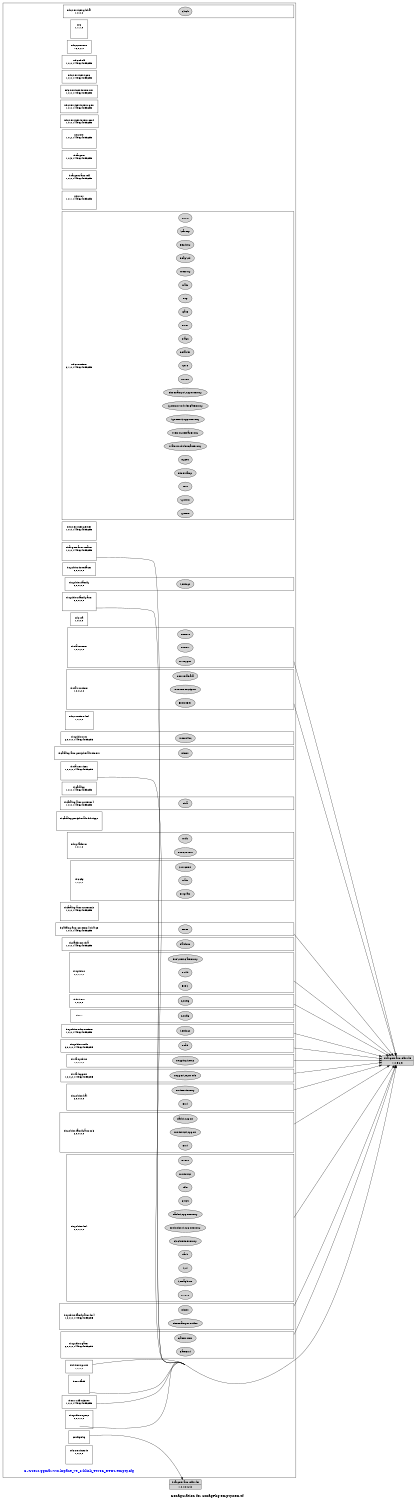 digraph configuration {
    size="7.5,10";
    rankdir=LR;
    ranksep=".50 equally";
    concentrate=true;
    compound=true;
    label="\nConfiguration for configPkg/empty.xem4f"
  node [font=Helvetica, fontsize=14, fontcolor=black];  subgraph cluster0 {label=""; __cfg [label="C:/Users/ggmar/workspace_v9_2/blink_TM4C_RTOS/empty.cfg", color=white, fontcolor=blue];
    node [font=Helvetica, fontsize=10];    subgraph cluster1 {
        label="";
        xdc_services_global__top [shape=box,label="xdc.services.global\n1,0,0,0", color=white];
        xdc_services_global__bot [shape=point,label="", style=invis];
        xdc_services_global_Clock [style=filled,fillcolor=lightgray, label="Clock"];
        xdc_services_global__top -> xdc_services_global_Clock[style=invis];
        xdc_services_global_Clock -> xdc_services_global__bot[style=invis];
    }
    subgraph cluster2 {
        label="";
        xdc__top [shape=box,label="xdc\n1,1,1,0", color=white];
        xdc__bot [shape=point,label="", style=invis];
    }
    subgraph cluster3 {
        label="";
        xdc_corevers__top [shape=box,label="xdc.corevers\n16,0,2,0", color=white];
    }
    subgraph cluster4 {
        label="";
        xdc_shelf__top [shape=box,label="xdc.shelf\n1,0,0,1449624895255", color=white];
    }
    subgraph cluster5 {
        label="";
        xdc_services_spec__top [shape=box,label="xdc.services.spec\n1,0,0,1449624895255", color=white];
    }
    subgraph cluster6 {
        label="";
        xdc_services_intern_xsr__top [shape=box,label="xdc.services.intern.xsr\n1,0,0,1449624895255", color=white];
    }
    subgraph cluster7 {
        label="";
        xdc_services_intern_gen__top [shape=box,label="xdc.services.intern.gen\n1,0,0,1449624895255", color=white];
    }
    subgraph cluster8 {
        label="";
        xdc_services_intern_cmd__top [shape=box,label="xdc.services.intern.cmd\n1,0,0,1449624895255", color=white];
    }
    subgraph cluster9 {
        label="";
        xdc_bld__top [shape=box,label="xdc.bld\n1,0,2,1449624895255", color=white];
        xdc_bld__bot [shape=point,label="", style=invis];
    }
    subgraph cluster10 {
        label="";
        ti_targets__top [shape=box,label="ti.targets\n1,0,3,1449624895255", color=white];
        ti_targets__bot [shape=point,label="", style=invis];
    }
    subgraph cluster11 {
        label="";
        ti_targets_arm_elf__top [shape=box,label="ti.targets.arm.elf\n1,0,0,1449624895255", color=white];
        ti_targets_arm_elf__bot [shape=point,label="", style=invis];
    }
    subgraph cluster12 {
        label="";
        xdc_rov__top [shape=box,label="xdc.rov\n1,0,1,1449624895255", color=white];
        xdc_rov__bot [shape=point,label="", style=invis];
    }
    subgraph cluster13 {
        label="";
        xdc_runtime__top [shape=box,label="xdc.runtime\n2,1,0,1449624895255", color=white];
        xdc_runtime__bot [shape=point,label="", style=invis];
        xdc_runtime_Assert [style=filled,fillcolor=lightgray, label="Assert"];
        xdc_runtime__top -> xdc_runtime_Assert[style=invis];
        xdc_runtime_Assert -> xdc_runtime__bot[style=invis];
        xdc_runtime_Core [style=filled,fillcolor=lightgray, label="Core"];
        xdc_runtime__top -> xdc_runtime_Core[style=invis];
        xdc_runtime_Core -> xdc_runtime__bot[style=invis];
        xdc_runtime_Defaults [style=filled,fillcolor=lightgray, label="Defaults"];
        xdc_runtime__top -> xdc_runtime_Defaults[style=invis];
        xdc_runtime_Defaults -> xdc_runtime__bot[style=invis];
        xdc_runtime_Diags [style=filled,fillcolor=lightgray, label="Diags"];
        xdc_runtime__top -> xdc_runtime_Diags[style=invis];
        xdc_runtime_Diags -> xdc_runtime__bot[style=invis];
        xdc_runtime_Error [style=filled,fillcolor=lightgray, label="Error"];
        xdc_runtime__top -> xdc_runtime_Error[style=invis];
        xdc_runtime_Error -> xdc_runtime__bot[style=invis];
        xdc_runtime_Gate [style=filled,fillcolor=lightgray, label="Gate"];
        xdc_runtime__top -> xdc_runtime_Gate[style=invis];
        xdc_runtime_Gate -> xdc_runtime__bot[style=invis];
        xdc_runtime_Log [style=filled,fillcolor=lightgray, label="Log"];
        xdc_runtime__top -> xdc_runtime_Log[style=invis];
        xdc_runtime_Log -> xdc_runtime__bot[style=invis];
        xdc_runtime_Main [style=filled,fillcolor=lightgray, label="Main"];
        xdc_runtime__top -> xdc_runtime_Main[style=invis];
        xdc_runtime_Main -> xdc_runtime__bot[style=invis];
        xdc_runtime_Memory [style=filled,fillcolor=lightgray, label="Memory"];
        xdc_runtime__top -> xdc_runtime_Memory[style=invis];
        xdc_runtime_Memory -> xdc_runtime__bot[style=invis];
        xdc_runtime_HeapStd [style=filled,fillcolor=lightgray, label="HeapStd"];
        xdc_runtime__top -> xdc_runtime_HeapStd[style=invis];
        xdc_runtime_HeapStd -> xdc_runtime__bot[style=invis];
        xdc_runtime_Registry [style=filled,fillcolor=lightgray, label="Registry"];
        xdc_runtime__top -> xdc_runtime_Registry[style=invis];
        xdc_runtime_Registry -> xdc_runtime__bot[style=invis];
        xdc_runtime_Startup [style=filled,fillcolor=lightgray, label="Startup"];
        xdc_runtime__top -> xdc_runtime_Startup[style=invis];
        xdc_runtime_Startup -> xdc_runtime__bot[style=invis];
        xdc_runtime_Reset [style=filled,fillcolor=lightgray, label="Reset"];
        xdc_runtime__top -> xdc_runtime_Reset[style=invis];
        xdc_runtime_Reset -> xdc_runtime__bot[style=invis];
        xdc_runtime_System [style=filled,fillcolor=lightgray, label="System"];
        xdc_runtime__top -> xdc_runtime_System[style=invis];
        xdc_runtime_System -> xdc_runtime__bot[style=invis];
        xdc_runtime_SysMin [style=filled,fillcolor=lightgray, label="SysMin"];
        xdc_runtime__top -> xdc_runtime_SysMin[style=invis];
        xdc_runtime_SysMin -> xdc_runtime__bot[style=invis];
        xdc_runtime_Text [style=filled,fillcolor=lightgray, label="Text"];
        xdc_runtime__top -> xdc_runtime_Text[style=invis];
        xdc_runtime_Text -> xdc_runtime__bot[style=invis];
        xdc_runtime_Timestamp [style=filled,fillcolor=lightgray, label="Timestamp"];
        xdc_runtime__top -> xdc_runtime_Timestamp[style=invis];
        xdc_runtime_Timestamp -> xdc_runtime__bot[style=invis];
        xdc_runtime_Types [style=filled,fillcolor=lightgray, label="Types"];
        xdc_runtime__top -> xdc_runtime_Types[style=invis];
        xdc_runtime_Types -> xdc_runtime__bot[style=invis];
        xdc_runtime_Main_Module_GateProxy [style=filled,fillcolor=lightgray, label="Main_Module_GateProxy"];
        xdc_runtime__top -> xdc_runtime_Main_Module_GateProxy[style=invis];
        xdc_runtime_Main_Module_GateProxy -> xdc_runtime__bot[style=invis];
        xdc_runtime_Memory_HeapProxy [style=filled,fillcolor=lightgray, label="Memory_HeapProxy"];
        xdc_runtime__top -> xdc_runtime_Memory_HeapProxy[style=invis];
        xdc_runtime_Memory_HeapProxy -> xdc_runtime__bot[style=invis];
        xdc_runtime_System_SupportProxy [style=filled,fillcolor=lightgray, label="System_SupportProxy"];
        xdc_runtime__top -> xdc_runtime_System_SupportProxy[style=invis];
        xdc_runtime_System_SupportProxy -> xdc_runtime__bot[style=invis];
        xdc_runtime_System_Module_GateProxy [style=filled,fillcolor=lightgray, label="System_Module_GateProxy"];
        xdc_runtime__top -> xdc_runtime_System_Module_GateProxy[style=invis];
        xdc_runtime_System_Module_GateProxy -> xdc_runtime__bot[style=invis];
        xdc_runtime_Timestamp_SupportProxy [style=filled,fillcolor=lightgray, label="Timestamp_SupportProxy"];
        xdc_runtime__top -> xdc_runtime_Timestamp_SupportProxy[style=invis];
        xdc_runtime_Timestamp_SupportProxy -> xdc_runtime__bot[style=invis];
    }
    subgraph cluster14 {
        label="";
        xdc_services_getset__top [shape=box,label="xdc.services.getset\n1,0,0,1449624895255", color=white];
        xdc_services_getset__bot [shape=point,label="", style=invis];
    }
    subgraph cluster15 {
        label="";
        ti_targets_arm_rtsarm__top [shape=box,label="ti.targets.arm.rtsarm\n1,0,0,1449624895255", color=white];
        ti_targets_arm_rtsarm__bot [shape=point,label="", style=invis];
    }
    subgraph cluster16 {
        label="";
        ti_sysbios_interfaces__top [shape=box,label="ti.sysbios.interfaces\n2,0,0,0,0", color=white];
    }
    subgraph cluster17 {
        label="";
        ti_sysbios_family__top [shape=box,label="ti.sysbios.family\n2,0,0,0,0", color=white];
        ti_sysbios_family__bot [shape=point,label="", style=invis];
        ti_sysbios_family_Settings [style=filled,fillcolor=lightgray, label="Settings"];
        ti_sysbios_family__top -> ti_sysbios_family_Settings[style=invis];
        ti_sysbios_family_Settings -> ti_sysbios_family__bot[style=invis];
    }
    subgraph cluster18 {
        label="";
        ti_sysbios_family_arm__top [shape=box,label="ti.sysbios.family.arm\n2,0,0,0,0", color=white];
        ti_sysbios_family_arm__bot [shape=point,label="", style=invis];
    }
    subgraph cluster19 {
        label="";
        xdc_rta__top [shape=box,label="xdc.rta\n1,0,0,0", color=white];
    }
    subgraph cluster20 {
        label="";
        ti_uia_events__top [shape=box,label="ti.uia.events\n1,0,0,2,0", color=white];
        ti_uia_events__bot [shape=point,label="", style=invis];
        ti_uia_events_DvtTypes [style=filled,fillcolor=lightgray, label="DvtTypes"];
        ti_uia_events__top -> ti_uia_events_DvtTypes[style=invis];
        ti_uia_events_DvtTypes -> ti_uia_events__bot[style=invis];
        ti_uia_events_UIAErr [style=filled,fillcolor=lightgray, label="UIAErr"];
        ti_uia_events__top -> ti_uia_events_UIAErr[style=invis];
        ti_uia_events_UIAErr -> ti_uia_events__bot[style=invis];
        ti_uia_events_UIAEvt [style=filled,fillcolor=lightgray, label="UIAEvt"];
        ti_uia_events__top -> ti_uia_events_UIAEvt[style=invis];
        ti_uia_events_UIAEvt -> ti_uia_events__bot[style=invis];
    }
    subgraph cluster21 {
        label="";
        ti_uia_runtime__top [shape=box,label="ti.uia.runtime\n1,0,0,2,0", color=white];
        ti_uia_runtime__bot [shape=point,label="", style=invis];
        ti_uia_runtime_EventHdr [style=filled,fillcolor=lightgray, label="EventHdr"];
        ti_uia_runtime__top -> ti_uia_runtime_EventHdr[style=invis];
        ti_uia_runtime_EventHdr -> ti_uia_runtime__bot[style=invis];
        ti_uia_runtime_QueueDescriptor [style=filled,fillcolor=lightgray, label="QueueDescriptor"];
        ti_uia_runtime__top -> ti_uia_runtime_QueueDescriptor[style=invis];
        ti_uia_runtime_QueueDescriptor -> ti_uia_runtime__bot[style=invis];
        ti_uia_runtime_UIAMetaData [style=filled,fillcolor=lightgray, label="UIAMetaData"];
        ti_uia_runtime__top -> ti_uia_runtime_UIAMetaData[style=invis];
        ti_uia_runtime_UIAMetaData -> ti_uia_runtime__bot[style=invis];
    }
    subgraph cluster22 {
        label="";
        xdc_runtime_knl__top [shape=box,label="xdc.runtime.knl\n1,0,0,0", color=white];
        xdc_runtime_knl__bot [shape=point,label="", style=invis];
    }
    subgraph cluster23 {
        label="";
        ti_sysbios_rts__top [shape=box,label="ti.sysbios.rts\n2,0,0,0,1449624895255", color=white];
        ti_sysbios_rts__bot [shape=point,label="", style=invis];
        ti_sysbios_rts_MemAlloc [style=filled,fillcolor=lightgray, label="MemAlloc"];
        ti_sysbios_rts__top -> ti_sysbios_rts_MemAlloc[style=invis];
        ti_sysbios_rts_MemAlloc -> ti_sysbios_rts__bot[style=invis];
    }
    subgraph cluster24 {
        label="";
        ti_uia_services__top [shape=box,label="ti.uia.services\n1,0,0,0,1449624895255", color=white];
        ti_uia_services__bot [shape=point,label="", style=invis];
    }
    subgraph cluster25 {
        label="";
        ti_catalog_arm_peripherals_timers__top [shape=box,label="ti.catalog.arm.peripherals.timers\n", color=white];
        ti_catalog_arm_peripherals_timers__bot [shape=point,label="", style=invis];
        ti_catalog_arm_peripherals_timers_Timer [style=filled,fillcolor=lightgray, label="Timer"];
        ti_catalog_arm_peripherals_timers__top -> ti_catalog_arm_peripherals_timers_Timer[style=invis];
        ti_catalog_arm_peripherals_timers_Timer -> ti_catalog_arm_peripherals_timers__bot[style=invis];
    }
    subgraph cluster26 {
        label="";
        ti_catalog__top [shape=box,label="ti.catalog\n1,0,0,1449624895255", color=white];
    }
    subgraph cluster27 {
        label="";
        ti_catalog_arm_cortexm4__top [shape=box,label="ti.catalog.arm.cortexm4\n1,0,0,1449624895255", color=white];
        ti_catalog_arm_cortexm4__bot [shape=point,label="", style=invis];
        ti_catalog_arm_cortexm4_Tiva [style=filled,fillcolor=lightgray, label="Tiva"];
        ti_catalog_arm_cortexm4__top -> ti_catalog_arm_cortexm4_Tiva[style=invis];
        ti_catalog_arm_cortexm4_Tiva -> ti_catalog_arm_cortexm4__bot[style=invis];
    }
    subgraph cluster28 {
        label="";
        ti_catalog_peripherals_hdvicp2__top [shape=box,label="ti.catalog.peripherals.hdvicp2\n", color=white];
        ti_catalog_peripherals_hdvicp2__bot [shape=point,label="", style=invis];
    }
    subgraph cluster29 {
        label="";
        xdc_platform__top [shape=box,label="xdc.platform\n1,0,1,0", color=white];
        xdc_platform__bot [shape=point,label="", style=invis];
        xdc_platform_ExeContext [style=filled,fillcolor=lightgray, label="ExeContext"];
        xdc_platform__top -> xdc_platform_ExeContext[style=invis];
        xdc_platform_ExeContext -> xdc_platform__bot[style=invis];
        xdc_platform_Utils [style=filled,fillcolor=lightgray, label="Utils"];
        xdc_platform__top -> xdc_platform_Utils[style=invis];
        xdc_platform_Utils -> xdc_platform__bot[style=invis];
    }
    subgraph cluster30 {
        label="";
        xdc_cfg__top [shape=box,label="xdc.cfg\n1,0,2,0", color=white];
        xdc_cfg__bot [shape=point,label="", style=invis];
        xdc_cfg_Program [style=filled,fillcolor=lightgray, label="Program"];
        xdc_cfg__top -> xdc_cfg_Program[style=invis];
        xdc_cfg_Program -> xdc_cfg__bot[style=invis];
        xdc_cfg_Main [style=filled,fillcolor=lightgray, label="Main"];
        xdc_cfg__top -> xdc_cfg_Main[style=invis];
        xdc_cfg_Main -> xdc_cfg__bot[style=invis];
        xdc_cfg_SourceDir [style=filled,fillcolor=lightgray, label="SourceDir"];
        xdc_cfg__top -> xdc_cfg_SourceDir[style=invis];
        xdc_cfg_SourceDir -> xdc_cfg__bot[style=invis];
    }
    subgraph cluster31 {
        label="";
        ti_catalog_arm_cortexm3__top [shape=box,label="ti.catalog.arm.cortexm3\n1,0,0,1449624895255", color=white];
        ti_catalog_arm_cortexm3__bot [shape=point,label="", style=invis];
    }
    subgraph cluster32 {
        label="";
        ti_catalog_arm_cortexm4_tiva_ce__top [shape=box,label="ti.catalog.arm.cortexm4.tiva.ce\n1,0,0,1449624895255", color=white];
        ti_catalog_arm_cortexm4_tiva_ce__bot [shape=point,label="", style=invis];
        ti_catalog_arm_cortexm4_tiva_ce_Boot [style=filled,fillcolor=lightgray, label="Boot"];
        ti_catalog_arm_cortexm4_tiva_ce__top -> ti_catalog_arm_cortexm4_tiva_ce_Boot[style=invis];
        ti_catalog_arm_cortexm4_tiva_ce_Boot -> ti_catalog_arm_cortexm4_tiva_ce__bot[style=invis];
    }
    subgraph cluster33 {
        label="";
        ti_platforms_tiva__top [shape=box,label="ti.platforms.tiva\n1,0,0,1449624895255", color=white];
        ti_platforms_tiva__bot [shape=point,label="", style=invis];
        ti_platforms_tiva_Platform [style=filled,fillcolor=lightgray, label="Platform"];
        ti_platforms_tiva__top -> ti_platforms_tiva_Platform[style=invis];
        ti_platforms_tiva_Platform -> ti_platforms_tiva__bot[style=invis];
    }
    subgraph cluster34 {
        label="";
        ti_sysbios__top [shape=box,label="ti.sysbios\n2,0,0,0,0", color=white];
        ti_sysbios__bot [shape=point,label="", style=invis];
        ti_sysbios_BIOS [style=filled,fillcolor=lightgray, label="BIOS"];
        ti_sysbios__top -> ti_sysbios_BIOS[style=invis];
        ti_sysbios_BIOS -> ti_sysbios__bot[style=invis];
        ti_sysbios_Build [style=filled,fillcolor=lightgray, label="Build"];
        ti_sysbios__top -> ti_sysbios_Build[style=invis];
        ti_sysbios_Build -> ti_sysbios__bot[style=invis];
        ti_sysbios_BIOS_RtsGateProxy [style=filled,fillcolor=lightgray, label="BIOS_RtsGateProxy"];
        ti_sysbios__top -> ti_sysbios_BIOS_RtsGateProxy[style=invis];
        ti_sysbios_BIOS_RtsGateProxy -> ti_sysbios__bot[style=invis];
    }
    subgraph cluster35 {
        label="";
        ti_drivers_ports__top [shape=box,label="ti.drivers.ports\n1,0,0,0", color=white];
    }
    subgraph cluster36 {
        label="";
        ti_mw_fatfs__top [shape=box,label="ti.mw.fatfs\n", color=white];
        ti_mw_fatfs__bot [shape=point,label="", style=invis];
    }
    subgraph cluster37 {
        label="";
        ti_drivers__top [shape=box,label="ti.drivers\n1,0,0,0", color=white];
        ti_drivers__bot [shape=point,label="", style=invis];
        ti_drivers_Config [style=filled,fillcolor=lightgray, label="Config"];
        ti_drivers__top -> ti_drivers_Config[style=invis];
        ti_drivers_Config -> ti_drivers__bot[style=invis];
    }
    subgraph cluster38 {
        label="";
        ti_mw_wifi_cc3x00__top [shape=box,label="ti.mw.wifi.cc3x00\n1,0,0,1449624895255", color=white];
    }
    subgraph cluster39 {
        label="";
        ti_mw__top [shape=box,label="ti.mw\n", color=white];
        ti_mw__bot [shape=point,label="", style=invis];
        ti_mw_Config [style=filled,fillcolor=lightgray, label="Config"];
        ti_mw__top -> ti_mw_Config[style=invis];
        ti_mw_Config -> ti_mw__bot[style=invis];
    }
    subgraph cluster40 {
        label="";
        ti_uia_loggers__top [shape=box,label="ti.uia.loggers\n1,0,0,2,1449624895255", color=white];
        ti_uia_loggers__bot [shape=point,label="", style=invis];
        ti_uia_loggers_LoggerStopMode [style=filled,fillcolor=lightgray, label="LoggerStopMode"];
        ti_uia_loggers__top -> ti_uia_loggers_LoggerStopMode[style=invis];
        ti_uia_loggers_LoggerStopMode -> ti_uia_loggers__bot[style=invis];
    }
    subgraph cluster41 {
        label="";
        ti_sysbios_hal__top [shape=box,label="ti.sysbios.hal\n2,0,0,0,0", color=white];
        ti_sysbios_hal__bot [shape=point,label="", style=invis];
        ti_sysbios_hal_Hwi [style=filled,fillcolor=lightgray, label="Hwi"];
        ti_sysbios_hal__top -> ti_sysbios_hal_Hwi[style=invis];
        ti_sysbios_hal_Hwi -> ti_sysbios_hal__bot[style=invis];
        ti_sysbios_hal_Hwi_HwiProxy [style=filled,fillcolor=lightgray, label="Hwi_HwiProxy"];
        ti_sysbios_hal__top -> ti_sysbios_hal_Hwi_HwiProxy[style=invis];
        ti_sysbios_hal_Hwi_HwiProxy -> ti_sysbios_hal__bot[style=invis];
    }
    subgraph cluster42 {
        label="";
        ti_sysbios_family_arm_m3__top [shape=box,label="ti.sysbios.family.arm.m3\n2,0,0,0,0", color=white];
        ti_sysbios_family_arm_m3__bot [shape=point,label="", style=invis];
        ti_sysbios_family_arm_m3_Hwi [style=filled,fillcolor=lightgray, label="Hwi"];
        ti_sysbios_family_arm_m3__top -> ti_sysbios_family_arm_m3_Hwi[style=invis];
        ti_sysbios_family_arm_m3_Hwi -> ti_sysbios_family_arm_m3__bot[style=invis];
        ti_sysbios_family_arm_m3_IntrinsicsSupport [style=filled,fillcolor=lightgray, label="IntrinsicsSupport"];
        ti_sysbios_family_arm_m3__top -> ti_sysbios_family_arm_m3_IntrinsicsSupport[style=invis];
        ti_sysbios_family_arm_m3_IntrinsicsSupport -> ti_sysbios_family_arm_m3__bot[style=invis];
        ti_sysbios_family_arm_m3_TaskSupport [style=filled,fillcolor=lightgray, label="TaskSupport"];
        ti_sysbios_family_arm_m3__top -> ti_sysbios_family_arm_m3_TaskSupport[style=invis];
        ti_sysbios_family_arm_m3_TaskSupport -> ti_sysbios_family_arm_m3__bot[style=invis];
    }
    subgraph cluster43 {
        label="";
        ti_sysbios_knl__top [shape=box,label="ti.sysbios.knl\n2,0,0,0,0", color=white];
        ti_sysbios_knl__bot [shape=point,label="", style=invis];
        ti_sysbios_knl_Clock [style=filled,fillcolor=lightgray, label="Clock"];
        ti_sysbios_knl__top -> ti_sysbios_knl_Clock[style=invis];
        ti_sysbios_knl_Clock -> ti_sysbios_knl__bot[style=invis];
        ti_sysbios_knl_Idle [style=filled,fillcolor=lightgray, label="Idle"];
        ti_sysbios_knl__top -> ti_sysbios_knl_Idle[style=invis];
        ti_sysbios_knl_Idle -> ti_sysbios_knl__bot[style=invis];
        ti_sysbios_knl_Intrinsics [style=filled,fillcolor=lightgray, label="Intrinsics"];
        ti_sysbios_knl__top -> ti_sysbios_knl_Intrinsics[style=invis];
        ti_sysbios_knl_Intrinsics -> ti_sysbios_knl__bot[style=invis];
        ti_sysbios_knl_Event [style=filled,fillcolor=lightgray, label="Event"];
        ti_sysbios_knl__top -> ti_sysbios_knl_Event[style=invis];
        ti_sysbios_knl_Event -> ti_sysbios_knl__bot[style=invis];
        ti_sysbios_knl_Queue [style=filled,fillcolor=lightgray, label="Queue"];
        ti_sysbios_knl__top -> ti_sysbios_knl_Queue[style=invis];
        ti_sysbios_knl_Queue -> ti_sysbios_knl__bot[style=invis];
        ti_sysbios_knl_Semaphore [style=filled,fillcolor=lightgray, label="Semaphore"];
        ti_sysbios_knl__top -> ti_sysbios_knl_Semaphore[style=invis];
        ti_sysbios_knl_Semaphore -> ti_sysbios_knl__bot[style=invis];
        ti_sysbios_knl_Swi [style=filled,fillcolor=lightgray, label="Swi"];
        ti_sysbios_knl__top -> ti_sysbios_knl_Swi[style=invis];
        ti_sysbios_knl_Swi -> ti_sysbios_knl__bot[style=invis];
        ti_sysbios_knl_Task [style=filled,fillcolor=lightgray, label="Task"];
        ti_sysbios_knl__top -> ti_sysbios_knl_Task[style=invis];
        ti_sysbios_knl_Task -> ti_sysbios_knl__bot[style=invis];
        ti_sysbios_knl_Clock_TimerProxy [style=filled,fillcolor=lightgray, label="Clock_TimerProxy"];
        ti_sysbios_knl__top -> ti_sysbios_knl_Clock_TimerProxy[style=invis];
        ti_sysbios_knl_Clock_TimerProxy -> ti_sysbios_knl__bot[style=invis];
        ti_sysbios_knl_Intrinsics_SupportProxy [style=filled,fillcolor=lightgray, label="Intrinsics_SupportProxy"];
        ti_sysbios_knl__top -> ti_sysbios_knl_Intrinsics_SupportProxy[style=invis];
        ti_sysbios_knl_Intrinsics_SupportProxy -> ti_sysbios_knl__bot[style=invis];
        ti_sysbios_knl_Task_SupportProxy [style=filled,fillcolor=lightgray, label="Task_SupportProxy"];
        ti_sysbios_knl__top -> ti_sysbios_knl_Task_SupportProxy[style=invis];
        ti_sysbios_knl_Task_SupportProxy -> ti_sysbios_knl__bot[style=invis];
    }
    subgraph cluster44 {
        label="";
        ti_sysbios_family_arm_lm4__top [shape=box,label="ti.sysbios.family.arm.lm4\n1,0,0,0,1449624895255", color=white];
        ti_sysbios_family_arm_lm4__bot [shape=point,label="", style=invis];
        ti_sysbios_family_arm_lm4_TimestampProvider [style=filled,fillcolor=lightgray, label="TimestampProvider"];
        ti_sysbios_family_arm_lm4__top -> ti_sysbios_family_arm_lm4_TimestampProvider[style=invis];
        ti_sysbios_family_arm_lm4_TimestampProvider -> ti_sysbios_family_arm_lm4__bot[style=invis];
        ti_sysbios_family_arm_lm4_Timer [style=filled,fillcolor=lightgray, label="Timer"];
        ti_sysbios_family_arm_lm4__top -> ti_sysbios_family_arm_lm4_Timer[style=invis];
        ti_sysbios_family_arm_lm4_Timer -> ti_sysbios_family_arm_lm4__bot[style=invis];
    }
    subgraph cluster45 {
        label="";
        ti_sysbios_syncs__top [shape=box,label="ti.sysbios.syncs\n2,0,0,0,0", color=white];
        ti_sysbios_syncs__bot [shape=point,label="", style=invis];
    }
    subgraph cluster46 {
        label="";
        ti_sysbios_gates__top [shape=box,label="ti.sysbios.gates\n2,0,0,0,1449624895255", color=white];
        ti_sysbios_gates__bot [shape=point,label="", style=invis];
        ti_sysbios_gates_GateHwi [style=filled,fillcolor=lightgray, label="GateHwi"];
        ti_sysbios_gates__top -> ti_sysbios_gates_GateHwi[style=invis];
        ti_sysbios_gates_GateHwi -> ti_sysbios_gates__bot[style=invis];
        ti_sysbios_gates_GateMutex [style=filled,fillcolor=lightgray, label="GateMutex"];
        ti_sysbios_gates__top -> ti_sysbios_gates_GateMutex[style=invis];
        ti_sysbios_gates_GateMutex -> ti_sysbios_gates__bot[style=invis];
    }
    subgraph cluster47 {
        label="";
        ti_sysbios_xdcruntime__top [shape=box,label="ti.sysbios.xdcruntime\n1,0,0,1449624895255", color=white];
        ti_sysbios_xdcruntime__bot [shape=point,label="", style=invis];
        ti_sysbios_xdcruntime_Settings [style=filled,fillcolor=lightgray, label="Settings"];
        ti_sysbios_xdcruntime__top -> ti_sysbios_xdcruntime_Settings[style=invis];
        ti_sysbios_xdcruntime_Settings -> ti_sysbios_xdcruntime__bot[style=invis];
    }
    subgraph cluster48 {
        label="";
        ti_sysbios_utils__top [shape=box,label="ti.sysbios.utils\n2,0,0,0,1449624895255", color=white];
        ti_sysbios_utils__bot [shape=point,label="", style=invis];
        ti_sysbios_utils_Load [style=filled,fillcolor=lightgray, label="Load"];
        ti_sysbios_utils__top -> ti_sysbios_utils_Load[style=invis];
        ti_sysbios_utils_Load -> ti_sysbios_utils__bot[style=invis];
    }
    subgraph cluster49 {
        label="";
        ti_uia_sysbios__top [shape=box,label="ti.uia.sysbios\n1,0,0,0,0", color=white];
        ti_uia_sysbios__bot [shape=point,label="", style=invis];
        ti_uia_sysbios_LoggingSetup [style=filled,fillcolor=lightgray, label="LoggingSetup"];
        ti_uia_sysbios__top -> ti_uia_sysbios_LoggingSetup[style=invis];
        ti_uia_sysbios_LoggingSetup -> ti_uia_sysbios__bot[style=invis];
    }
    subgraph cluster50 {
        label="";
        configPkg__top [shape=box,label="configPkg\n", color=white];
    }
    subgraph cluster51 {
        label="";
        xdc_services_io__top [shape=box,label="xdc.services.io\n1,0,0,0", color=white];
        xdc_services_io__bot [shape=point,label="", style=invis];
    }
  }
  node [font=Helvetica, fontsize=10];
    ti_targets_arm_elf_M4F__1_0_5__2_5 [shape=record,label="ti.targets.arm.elf.M4F|1,0,5.2,5",style=filled, fillcolor=lightgrey];
    ti_targets_arm_rtsarm__bot -> ti_targets_arm_elf_M4F__1_0_5__2_5 [ltail=cluster15];
    ti_targets_arm_elf_M4F__1_0_5__2_5 [shape=record,label="ti.targets.arm.elf.M4F|1,0,5.2,5",style=filled, fillcolor=lightgrey];
    ti_sysbios_family_arm__bot -> ti_targets_arm_elf_M4F__1_0_5__2_5 [ltail=cluster18];
    ti_targets_arm_elf_M4F__1_0_5__2_5 [shape=record,label="ti.targets.arm.elf.M4F|1,0,5.2,5",style=filled, fillcolor=lightgrey];
    ti_uia_events__bot -> ti_targets_arm_elf_M4F__1_0_5__2_5 [ltail=cluster20];
    ti_targets_arm_elf_M4F__1_0_5__2_5 [shape=record,label="ti.targets.arm.elf.M4F|1,0,5.2,5",style=filled, fillcolor=lightgrey];
    ti_uia_runtime__bot -> ti_targets_arm_elf_M4F__1_0_5__2_5 [ltail=cluster21];
    ti_targets_arm_elf_M4F__1_0_5__2_5 [shape=record,label="ti.targets.arm.elf.M4F|1,0,5.2,5",style=filled, fillcolor=lightgrey];
    ti_uia_services__bot -> ti_targets_arm_elf_M4F__1_0_5__2_5 [ltail=cluster24];
    ti_targets_arm_elf_M4F__1_0_5__2_5 [shape=record,label="ti.targets.arm.elf.M4F|1,0,5.2,5",style=filled, fillcolor=lightgrey];
    ti_catalog_arm_cortexm4_tiva_ce__bot -> ti_targets_arm_elf_M4F__1_0_5__2_5 [ltail=cluster32];
    ti_targets_arm_elf_M4F__1_0_5__2_5 [shape=record,label="ti.targets.arm.elf.M4F|1,0,5.2,5",style=filled, fillcolor=lightgrey];
    ti_sysbios__bot -> ti_targets_arm_elf_M4F__1_0_5__2_5 [ltail=cluster34];
    ti_targets_arm_elf_M4F__1_0_5__2_5 [shape=record,label="ti.targets.arm.elf.M4F|1,0,5.2,5",style=filled, fillcolor=lightgrey];
    ti_drivers_ports__top -> ti_targets_arm_elf_M4F__1_0_5__2_5 [ltail=cluster35];
    ti_targets_arm_elf_M4F__1_0_5__2_5 [shape=record,label="ti.targets.arm.elf.M4F|1,0,5.2,5",style=filled, fillcolor=lightgrey];
    ti_mw_fatfs__bot -> ti_targets_arm_elf_M4F__1_0_5__2_5 [ltail=cluster36];
    ti_targets_arm_elf_M4F__1_0_5__2_5 [shape=record,label="ti.targets.arm.elf.M4F|1,0,5.2,5",style=filled, fillcolor=lightgrey];
    ti_drivers__bot -> ti_targets_arm_elf_M4F__1_0_5__2_5 [ltail=cluster37];
    ti_targets_arm_elf_M4F__1_0_5__2_5 [shape=record,label="ti.targets.arm.elf.M4F|1,0,5.2,5",style=filled, fillcolor=lightgrey];
    ti_mw_wifi_cc3x00__top -> ti_targets_arm_elf_M4F__1_0_5__2_5 [ltail=cluster38];
    ti_targets_arm_elf_M4F__1_0_5__2_5 [shape=record,label="ti.targets.arm.elf.M4F|1,0,5.2,5",style=filled, fillcolor=lightgrey];
    ti_uia_loggers__bot -> ti_targets_arm_elf_M4F__1_0_5__2_5 [ltail=cluster40];
    ti_targets_arm_elf_M4F__1_0_5__2_5 [shape=record,label="ti.targets.arm.elf.M4F|1,0,5.2,5",style=filled, fillcolor=lightgrey];
    ti_sysbios_hal__bot -> ti_targets_arm_elf_M4F__1_0_5__2_5 [ltail=cluster41];
    ti_targets_arm_elf_M4F__1_0_5__2_5 [shape=record,label="ti.targets.arm.elf.M4F|1,0,5.2,5",style=filled, fillcolor=lightgrey];
    ti_sysbios_family_arm_m3__bot -> ti_targets_arm_elf_M4F__1_0_5__2_5 [ltail=cluster42];
    ti_targets_arm_elf_M4F__1_0_5__2_5 [shape=record,label="ti.targets.arm.elf.M4F|1,0,5.2,5",style=filled, fillcolor=lightgrey];
    ti_sysbios_knl__bot -> ti_targets_arm_elf_M4F__1_0_5__2_5 [ltail=cluster43];
    ti_targets_arm_elf_M4F__1_0_5__2_5 [shape=record,label="ti.targets.arm.elf.M4F|1,0,5.2,5",style=filled, fillcolor=lightgrey];
    ti_sysbios_family_arm_lm4__bot -> ti_targets_arm_elf_M4F__1_0_5__2_5 [ltail=cluster44];
    ti_targets_arm_elf_M4F__1_0_5__2_5 [shape=record,label="ti.targets.arm.elf.M4F|1,0,5.2,5",style=filled, fillcolor=lightgrey];
    ti_sysbios_syncs__bot -> ti_targets_arm_elf_M4F__1_0_5__2_5 [ltail=cluster45];
    ti_targets_arm_elf_M4F__1_0_5__2_5 [shape=record,label="ti.targets.arm.elf.M4F|1,0,5.2,5",style=filled, fillcolor=lightgrey];
    ti_sysbios_gates__bot -> ti_targets_arm_elf_M4F__1_0_5__2_5 [ltail=cluster46];
    ti_targets_arm_elf_M4F__1_0_5__2_5 [shape=record,label="ti.targets.arm.elf.M4F|1,0,5.2,5",style=filled, fillcolor=lightgrey];
    ti_sysbios_xdcruntime__bot -> ti_targets_arm_elf_M4F__1_0_5__2_5 [ltail=cluster47];
    ti_targets_arm_elf_M4F__1_0_5__2_5 [shape=record,label="ti.targets.arm.elf.M4F|1,0,5.2,5",style=filled, fillcolor=lightgrey];
    ti_sysbios_utils__bot -> ti_targets_arm_elf_M4F__1_0_5__2_5 [ltail=cluster48];
    ti_targets_arm_elf_M4F__1_0_5__2_5 [shape=record,label="ti.targets.arm.elf.M4F|1,0,5.2,5",style=filled, fillcolor=lightgrey];
    ti_uia_sysbios__bot -> ti_targets_arm_elf_M4F__1_0_5__2_5 [ltail=cluster49];
    ti_targets_arm_elf_M4F__1_0_18__12_3 [shape=record,label="ti.targets.arm.elf.M4F|1,0,18.12,3",style=filled, fillcolor=lightgrey];
    configPkg__top -> ti_targets_arm_elf_M4F__1_0_18__12_3 [ltail=cluster50];
}
